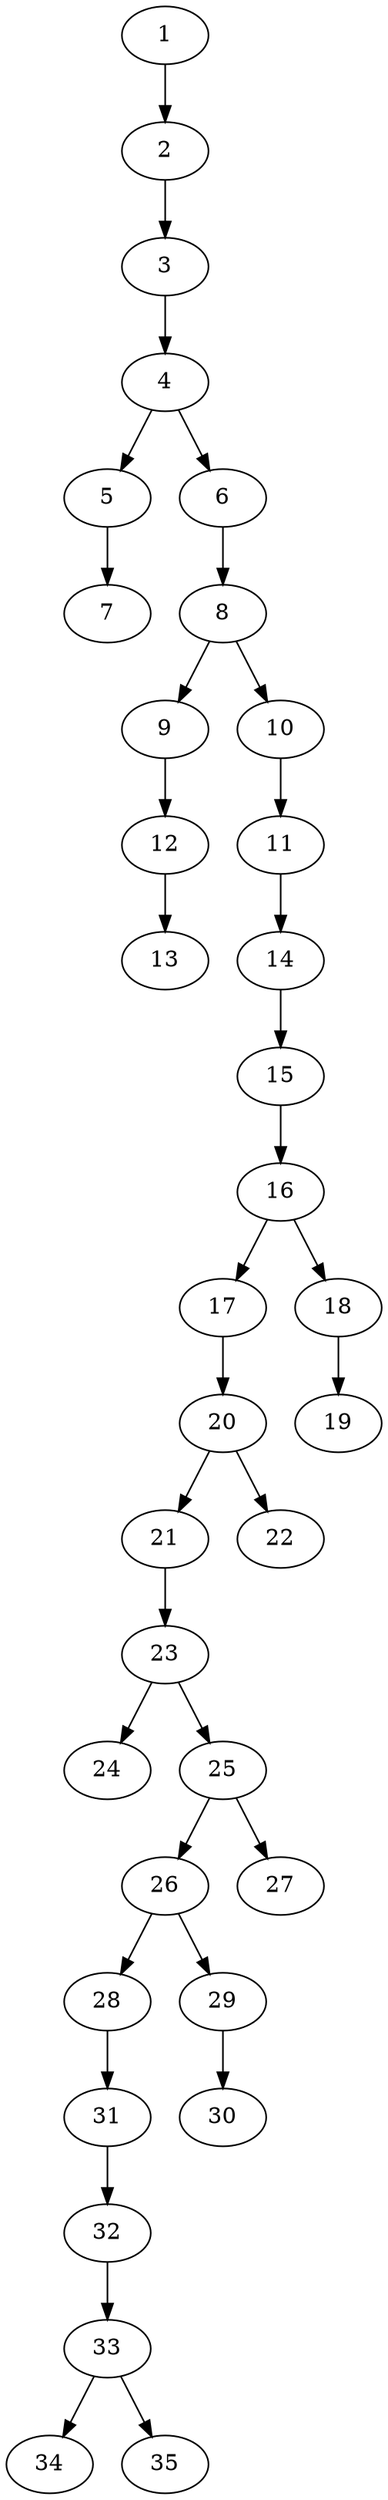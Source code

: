 // DAG automatically generated by daggen at Thu Oct  3 14:05:36 2019
// ./daggen --dot -n 35 --ccr 0.3 --fat 0.3 --regular 0.5 --density 0.5 --mindata 5242880 --maxdata 52428800 
digraph G {
  1 [size="74618880", alpha="0.15", expect_size="22385664"] 
  1 -> 2 [size ="22385664"]
  2 [size="116077227", alpha="0.17", expect_size="34823168"] 
  2 -> 3 [size ="34823168"]
  3 [size="167137280", alpha="0.09", expect_size="50141184"] 
  3 -> 4 [size ="50141184"]
  4 [size="38608213", alpha="0.11", expect_size="11582464"] 
  4 -> 5 [size ="11582464"]
  4 -> 6 [size ="11582464"]
  5 [size="84155733", alpha="0.10", expect_size="25246720"] 
  5 -> 7 [size ="25246720"]
  6 [size="70369280", alpha="0.02", expect_size="21110784"] 
  6 -> 8 [size ="21110784"]
  7 [size="102311253", alpha="0.00", expect_size="30693376"] 
  8 [size="86446080", alpha="0.04", expect_size="25933824"] 
  8 -> 9 [size ="25933824"]
  8 -> 10 [size ="25933824"]
  9 [size="85988693", alpha="0.20", expect_size="25796608"] 
  9 -> 12 [size ="25796608"]
  10 [size="48800427", alpha="0.01", expect_size="14640128"] 
  10 -> 11 [size ="14640128"]
  11 [size="29453653", alpha="0.11", expect_size="8836096"] 
  11 -> 14 [size ="8836096"]
  12 [size="150626987", alpha="0.06", expect_size="45188096"] 
  12 -> 13 [size ="45188096"]
  13 [size="123439787", alpha="0.05", expect_size="37031936"] 
  14 [size="33870507", alpha="0.13", expect_size="10161152"] 
  14 -> 15 [size ="10161152"]
  15 [size="123026773", alpha="0.12", expect_size="36908032"] 
  15 -> 16 [size ="36908032"]
  16 [size="45789867", alpha="0.04", expect_size="13736960"] 
  16 -> 17 [size ="13736960"]
  16 -> 18 [size ="13736960"]
  17 [size="62723413", alpha="0.02", expect_size="18817024"] 
  17 -> 20 [size ="18817024"]
  18 [size="66467840", alpha="0.15", expect_size="19940352"] 
  18 -> 19 [size ="19940352"]
  19 [size="96232107", alpha="0.18", expect_size="28869632"] 
  20 [size="93835947", alpha="0.02", expect_size="28150784"] 
  20 -> 21 [size ="28150784"]
  20 -> 22 [size ="28150784"]
  21 [size="102966613", alpha="0.13", expect_size="30889984"] 
  21 -> 23 [size ="30889984"]
  22 [size="30139733", alpha="0.16", expect_size="9041920"] 
  23 [size="77158400", alpha="0.18", expect_size="23147520"] 
  23 -> 24 [size ="23147520"]
  23 -> 25 [size ="23147520"]
  24 [size="117705387", alpha="0.03", expect_size="35311616"] 
  25 [size="59316907", alpha="0.17", expect_size="17795072"] 
  25 -> 26 [size ="17795072"]
  25 -> 27 [size ="17795072"]
  26 [size="157487787", alpha="0.17", expect_size="47246336"] 
  26 -> 28 [size ="47246336"]
  26 -> 29 [size ="47246336"]
  27 [size="32829440", alpha="0.08", expect_size="9848832"] 
  28 [size="49851733", alpha="0.08", expect_size="14955520"] 
  28 -> 31 [size ="14955520"]
  29 [size="167311360", alpha="0.17", expect_size="50193408"] 
  29 -> 30 [size ="50193408"]
  30 [size="153002667", alpha="0.09", expect_size="45900800"] 
  31 [size="166652587", alpha="0.03", expect_size="49995776"] 
  31 -> 32 [size ="49995776"]
  32 [size="108127573", alpha="0.14", expect_size="32438272"] 
  32 -> 33 [size ="32438272"]
  33 [size="76025173", alpha="0.19", expect_size="22807552"] 
  33 -> 34 [size ="22807552"]
  33 -> 35 [size ="22807552"]
  34 [size="62723413", alpha="0.05", expect_size="18817024"] 
  35 [size="89350827", alpha="0.05", expect_size="26805248"] 
}
